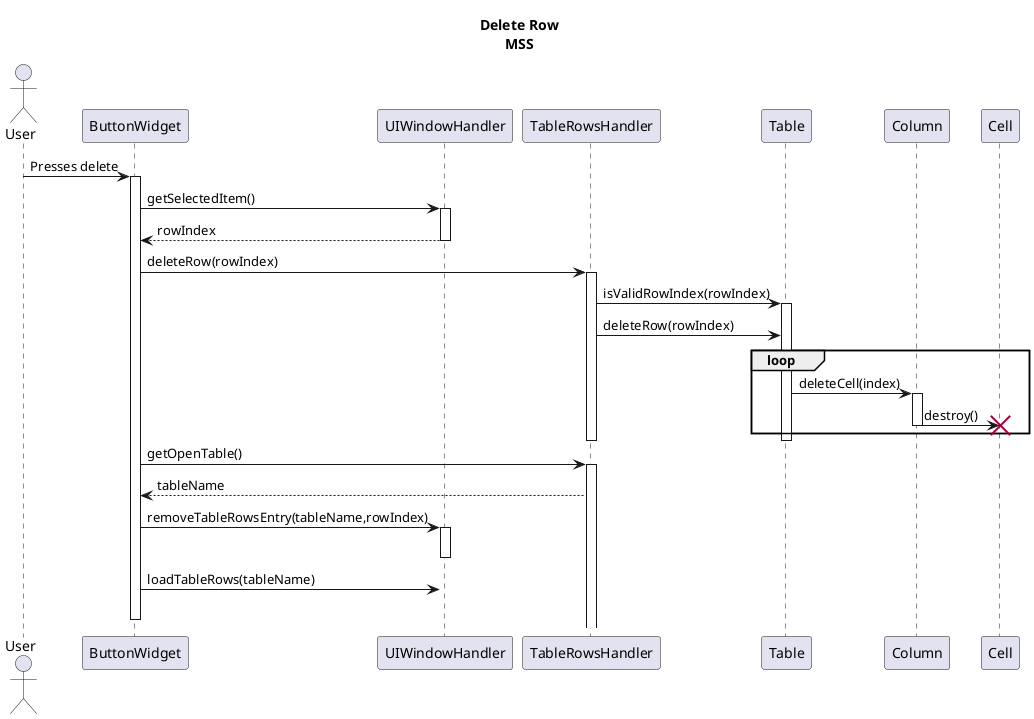 @startuml
title Delete Row\nMSS
Actor User
User->ButtonWidget: Presses delete
activate ButtonWidget
ButtonWidget ->UIWindowHandler: getSelectedItem()
activate UIWindowHandler
ButtonWidget <-- UIWindowHandler: rowIndex
deactivate UIWindowHandler

ButtonWidget -> TableRowsHandler: deleteRow(rowIndex)
activate TableRowsHandler

TableRowsHandler -> Table: isValidRowIndex(rowIndex)
activate Table
TableRowsHandler -> Table: deleteRow(rowIndex)

loop
    Table -> Column: deleteCell(index)
    activate Column
    Column -> Cell: destroy()
    deactivate Column
    destroy Cell
end
deactivate Table
deactivate TableRowsHandler
ButtonWidget -> TableRowsHandler: getOpenTable()
activate TableRowsHandler
ButtonWidget <-- TableRowsHandler: tableName
deactivate UIWindowHandler
ButtonWidget -> UIWindowHandler: removeTableRowsEntry(tableName,rowIndex)
activate UIWindowHandler
deactivate UIWindowHandler

ButtonWidget -> UIWindowHandler: loadTableRows(tableName)

activate UIWindowHandler
deactivate ButtonWidget
@enduml